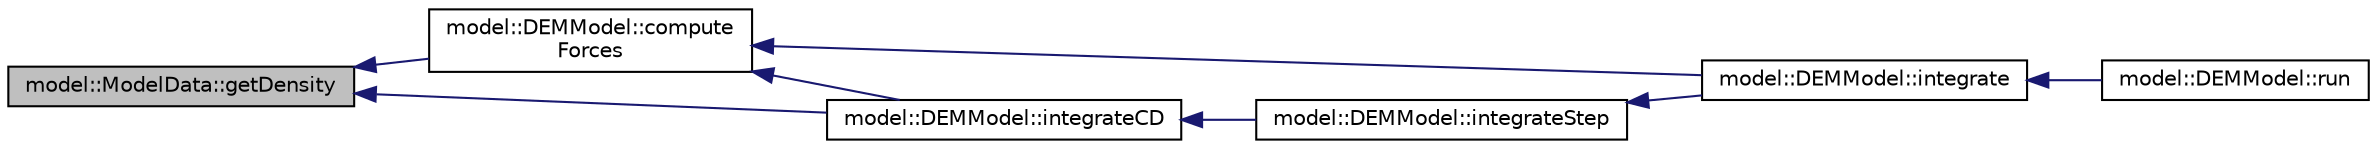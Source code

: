 digraph "model::ModelData::getDensity"
{
  edge [fontname="Helvetica",fontsize="10",labelfontname="Helvetica",labelfontsize="10"];
  node [fontname="Helvetica",fontsize="10",shape=record];
  rankdir="LR";
  Node40 [label="model::ModelData::getDensity",height=0.2,width=0.4,color="black", fillcolor="grey75", style="filled", fontcolor="black"];
  Node40 -> Node41 [dir="back",color="midnightblue",fontsize="10",style="solid",fontname="Helvetica"];
  Node41 [label="model::DEMModel::compute\lForces",height=0.2,width=0.4,color="black", fillcolor="white", style="filled",URL="$classmodel_1_1DEMModel.html#aa6280fa8bb694b07e3d7867f618660ca",tooltip="Computes peridynamic forces and contact forces. "];
  Node41 -> Node42 [dir="back",color="midnightblue",fontsize="10",style="solid",fontname="Helvetica"];
  Node42 [label="model::DEMModel::integrate",height=0.2,width=0.4,color="black", fillcolor="white", style="filled",URL="$classmodel_1_1DEMModel.html#a209921f6ad32b4f193c25d7923c7e25c",tooltip="Perform time integration. "];
  Node42 -> Node43 [dir="back",color="midnightblue",fontsize="10",style="solid",fontname="Helvetica"];
  Node43 [label="model::DEMModel::run",height=0.2,width=0.4,color="black", fillcolor="white", style="filled",URL="$classmodel_1_1DEMModel.html#ae8eba7a12449983fa10d07e3b7374512",tooltip="Main driver to simulate. "];
  Node41 -> Node44 [dir="back",color="midnightblue",fontsize="10",style="solid",fontname="Helvetica"];
  Node44 [label="model::DEMModel::integrateCD",height=0.2,width=0.4,color="black", fillcolor="white", style="filled",URL="$classmodel_1_1DEMModel.html#abd7dd108a6c28579f46f4782e95d2ff6",tooltip="Perform time integration using central-difference scheme. "];
  Node44 -> Node45 [dir="back",color="midnightblue",fontsize="10",style="solid",fontname="Helvetica"];
  Node45 [label="model::DEMModel::integrateStep",height=0.2,width=0.4,color="black", fillcolor="white", style="filled",URL="$classmodel_1_1DEMModel.html#a482cc830bfc95a67f6c3c9e22999a115",tooltip="Performs one time step. "];
  Node45 -> Node42 [dir="back",color="midnightblue",fontsize="10",style="solid",fontname="Helvetica"];
  Node40 -> Node44 [dir="back",color="midnightblue",fontsize="10",style="solid",fontname="Helvetica"];
}
